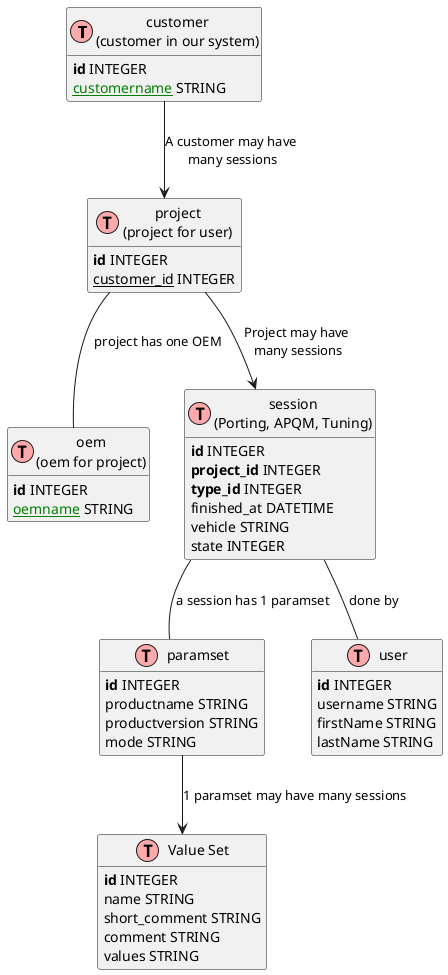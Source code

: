 @startuml
' uncomment the line below if you're using computer with a retina display
' skinparam dpi 300
!define Table(name,desc) class name as "desc" << (T,#FFAAAA) >>
' we use bold for primary key
' green color for unique
' and underscore for not_null
!define primary_key(x) <b>x</b>
!define unique(x) <color:green>x</color>
!define not_null(x) <u>x</u>
' other tags available:
' <i></i>
' <back:COLOR></color>, where color is a color name or html color code
' (#FFAACC)
' see: http://plantuml.com/classes.html#More
hide methods
hide stereotypes
' entities


Table(customer, "customer\n(customer in our system)") {
primary_key(id) INTEGER
not_null(unique(customername)) STRING
}

Table(project, "project\n(project for user)") {
primary_key(id) INTEGER
not_null(customer_id) INTEGER
}

Table(oem, "oem\n(oem for project)") {
primary_key(id) INTEGER
not_null(unique(oemname)) STRING
}

Table(session, "session\n(Porting, APQM, Tuning)") {
primary_key(id) INTEGER
primary_key(project_id) INTEGER
primary_key(type_id) INTEGER
finished_at DATETIME
vehicle STRING
done_by(user_Id) INTEGER
state INTEGER
paramset(paramset_id) INTEGER
}

Table(paramset, "paramset")
{
  primary_key(id) INTEGER
  productname STRING
  productversion STRING
  mode STRING
  valueset(id)
}

Table(valueset, "Value Set")
{
  primary_key(id) INTEGER
  name STRING
  short_comment STRING
  comment STRING
  values STRING
}

Table(user, "user")
{
  primary_key(id) INTEGER
  username STRING
  firstName STRING
  lastName STRING
}

' relationships
' one-to-one relationship
project -- oem : " project has one OEM"
session -- paramset : "a session has 1 paramset"
session -- user : " done by"
' one to may relationship
customer --> project : "A customer may have\n many sessions"
project --> session : "Project may have\n many sessions"
paramset --> valueset : "1 paramset may have many sessions"
' many to many relationship
' Add mark if you like
'customer "1" --> "*" user_group : "A user may be \nin many groups"
'group "1" --> "0..N" user_group : "A group may \ncontain many users"
@enduml
